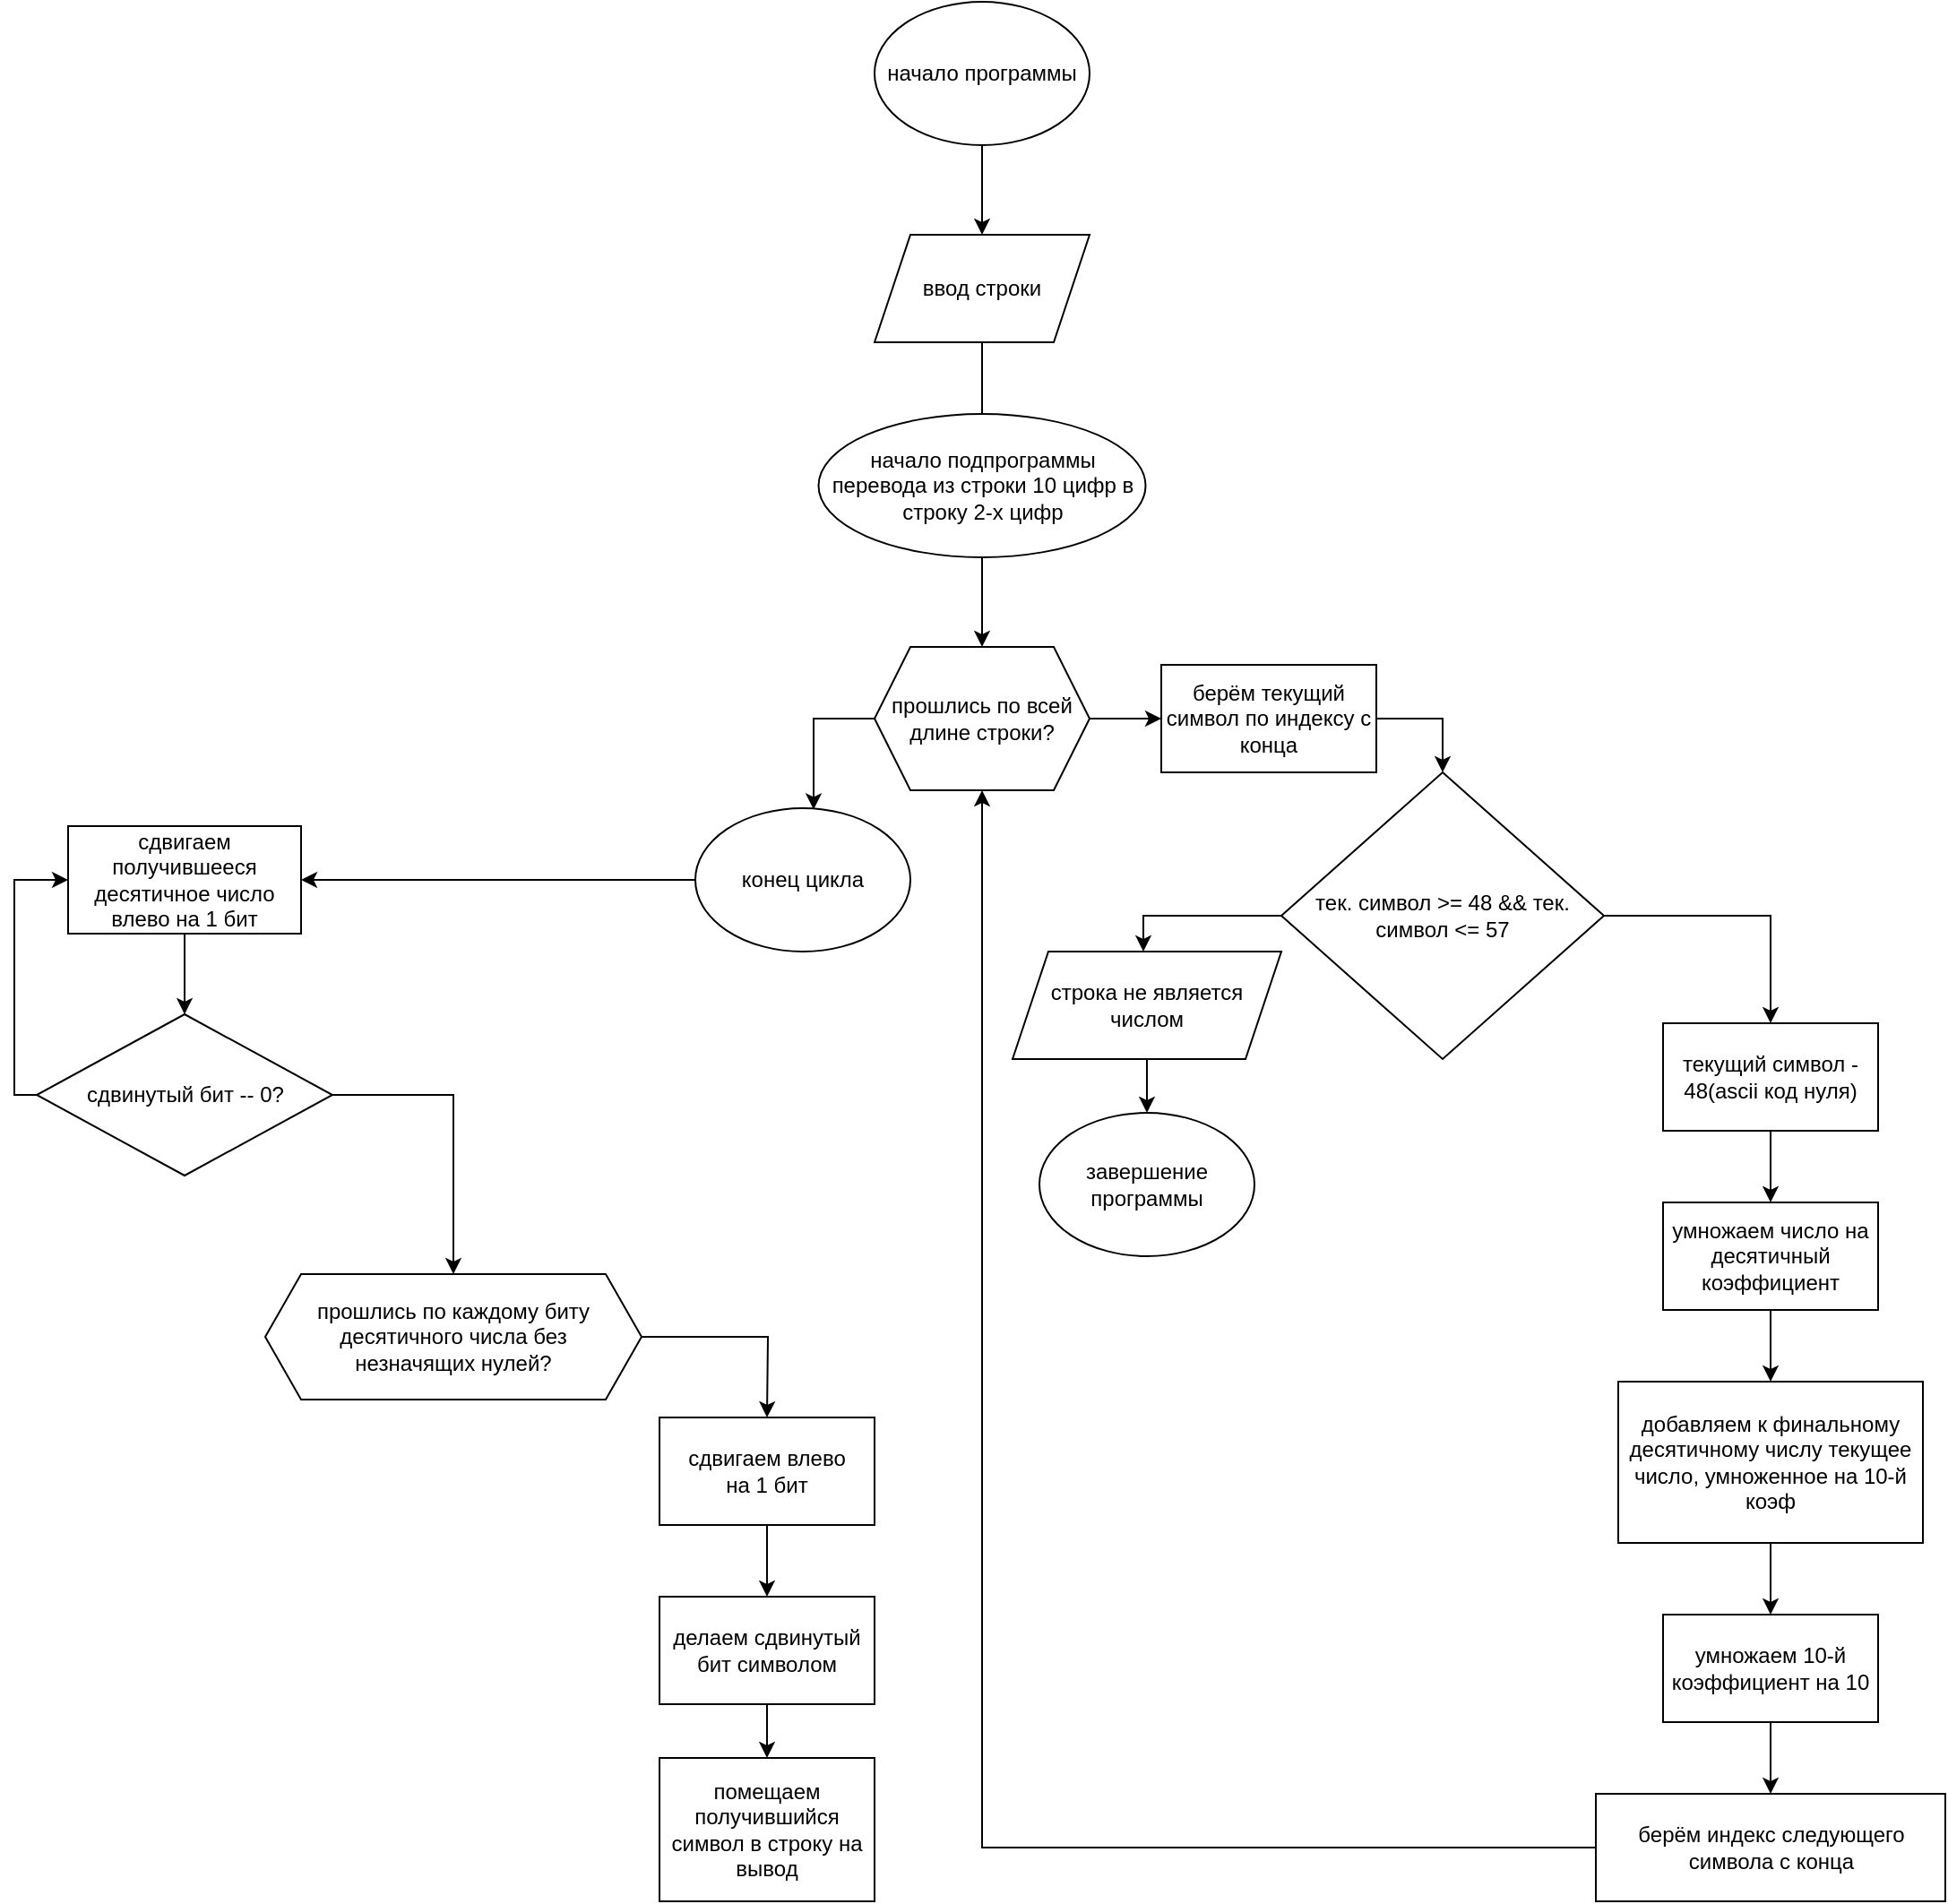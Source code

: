 <mxfile version="26.1.0">
  <diagram id="C5RBs43oDa-KdzZeNtuy" name="Page-1">
    <mxGraphModel dx="1621" dy="698" grid="1" gridSize="10" guides="1" tooltips="1" connect="1" arrows="1" fold="1" page="1" pageScale="1" pageWidth="827" pageHeight="1169" math="0" shadow="0">
      <root>
        <mxCell id="WIyWlLk6GJQsqaUBKTNV-0" />
        <mxCell id="WIyWlLk6GJQsqaUBKTNV-1" parent="WIyWlLk6GJQsqaUBKTNV-0" />
        <mxCell id="5fV1kzE_wfEQVig91Vzh-1" style="edgeStyle=orthogonalEdgeStyle;rounded=0;orthogonalLoop=1;jettySize=auto;html=1;entryX=0.5;entryY=0;entryDx=0;entryDy=0;" parent="WIyWlLk6GJQsqaUBKTNV-1" source="5fV1kzE_wfEQVig91Vzh-0" target="5fV1kzE_wfEQVig91Vzh-2" edge="1">
          <mxGeometry relative="1" as="geometry">
            <mxPoint x="414" y="370" as="targetPoint" />
          </mxGeometry>
        </mxCell>
        <mxCell id="5fV1kzE_wfEQVig91Vzh-0" value="ввод строки" style="shape=parallelogram;perimeter=parallelogramPerimeter;whiteSpace=wrap;html=1;fixedSize=1;" parent="WIyWlLk6GJQsqaUBKTNV-1" vertex="1">
          <mxGeometry x="300" y="150" width="120" height="60" as="geometry" />
        </mxCell>
        <mxCell id="OpSav2Jw1ReQop_rSbhb-10" style="edgeStyle=orthogonalEdgeStyle;rounded=0;orthogonalLoop=1;jettySize=auto;html=1;entryX=0.55;entryY=0.009;entryDx=0;entryDy=0;entryPerimeter=0;" edge="1" parent="WIyWlLk6GJQsqaUBKTNV-1" source="5fV1kzE_wfEQVig91Vzh-2" target="5fV1kzE_wfEQVig91Vzh-7">
          <mxGeometry relative="1" as="geometry">
            <mxPoint x="250" y="420" as="targetPoint" />
            <Array as="points">
              <mxPoint x="266" y="420" />
            </Array>
          </mxGeometry>
        </mxCell>
        <mxCell id="OpSav2Jw1ReQop_rSbhb-12" style="edgeStyle=orthogonalEdgeStyle;rounded=0;orthogonalLoop=1;jettySize=auto;html=1;" edge="1" parent="WIyWlLk6GJQsqaUBKTNV-1" source="5fV1kzE_wfEQVig91Vzh-2" target="OpSav2Jw1ReQop_rSbhb-11">
          <mxGeometry relative="1" as="geometry" />
        </mxCell>
        <mxCell id="5fV1kzE_wfEQVig91Vzh-2" value="прошлись по всей длине строки?" style="shape=hexagon;perimeter=hexagonPerimeter2;whiteSpace=wrap;html=1;fixedSize=1;" parent="WIyWlLk6GJQsqaUBKTNV-1" vertex="1">
          <mxGeometry x="300" y="380" width="120" height="80" as="geometry" />
        </mxCell>
        <mxCell id="OpSav2Jw1ReQop_rSbhb-1" style="edgeStyle=orthogonalEdgeStyle;rounded=0;orthogonalLoop=1;jettySize=auto;html=1;" edge="1" parent="WIyWlLk6GJQsqaUBKTNV-1" source="5fV1kzE_wfEQVig91Vzh-5" target="OpSav2Jw1ReQop_rSbhb-0">
          <mxGeometry relative="1" as="geometry" />
        </mxCell>
        <mxCell id="5fV1kzE_wfEQVig91Vzh-5" value="текущий символ - 48(ascii код нуля)" style="rounded=0;whiteSpace=wrap;html=1;" parent="WIyWlLk6GJQsqaUBKTNV-1" vertex="1">
          <mxGeometry x="740" y="590" width="120" height="60" as="geometry" />
        </mxCell>
        <mxCell id="OpSav2Jw1ReQop_rSbhb-15" value="" style="edgeStyle=orthogonalEdgeStyle;rounded=0;orthogonalLoop=1;jettySize=auto;html=1;" edge="1" parent="WIyWlLk6GJQsqaUBKTNV-1" source="5fV1kzE_wfEQVig91Vzh-7" target="OpSav2Jw1ReQop_rSbhb-14">
          <mxGeometry relative="1" as="geometry" />
        </mxCell>
        <mxCell id="5fV1kzE_wfEQVig91Vzh-7" value="конец цикла" style="ellipse;whiteSpace=wrap;html=1;" parent="WIyWlLk6GJQsqaUBKTNV-1" vertex="1">
          <mxGeometry x="200" y="470" width="120" height="80" as="geometry" />
        </mxCell>
        <mxCell id="5fV1kzE_wfEQVig91Vzh-14" style="edgeStyle=orthogonalEdgeStyle;rounded=0;orthogonalLoop=1;jettySize=auto;html=1;entryX=0.5;entryY=0;entryDx=0;entryDy=0;" parent="WIyWlLk6GJQsqaUBKTNV-1" source="5fV1kzE_wfEQVig91Vzh-10" target="5fV1kzE_wfEQVig91Vzh-5" edge="1">
          <mxGeometry relative="1" as="geometry">
            <mxPoint x="800" y="530" as="targetPoint" />
          </mxGeometry>
        </mxCell>
        <mxCell id="5fV1kzE_wfEQVig91Vzh-19" style="edgeStyle=orthogonalEdgeStyle;rounded=0;orthogonalLoop=1;jettySize=auto;html=1;" parent="WIyWlLk6GJQsqaUBKTNV-1" source="5fV1kzE_wfEQVig91Vzh-10" target="5fV1kzE_wfEQVig91Vzh-16" edge="1">
          <mxGeometry relative="1" as="geometry">
            <mxPoint x="460" y="530" as="targetPoint" />
            <Array as="points">
              <mxPoint x="450" y="530" />
            </Array>
          </mxGeometry>
        </mxCell>
        <mxCell id="5fV1kzE_wfEQVig91Vzh-10" value="тек. символ &amp;gt;= 48 &amp;amp;&amp;amp; тек. символ &amp;lt;= 57" style="rhombus;whiteSpace=wrap;html=1;" parent="WIyWlLk6GJQsqaUBKTNV-1" vertex="1">
          <mxGeometry x="527" y="450" width="180" height="160" as="geometry" />
        </mxCell>
        <mxCell id="5fV1kzE_wfEQVig91Vzh-21" style="edgeStyle=orthogonalEdgeStyle;rounded=0;orthogonalLoop=1;jettySize=auto;html=1;entryX=0.5;entryY=0;entryDx=0;entryDy=0;" parent="WIyWlLk6GJQsqaUBKTNV-1" source="5fV1kzE_wfEQVig91Vzh-16" target="5fV1kzE_wfEQVig91Vzh-20" edge="1">
          <mxGeometry relative="1" as="geometry" />
        </mxCell>
        <mxCell id="5fV1kzE_wfEQVig91Vzh-16" value="строка не является числом" style="shape=parallelogram;perimeter=parallelogramPerimeter;whiteSpace=wrap;html=1;fixedSize=1;" parent="WIyWlLk6GJQsqaUBKTNV-1" vertex="1">
          <mxGeometry x="377" y="550" width="150" height="60" as="geometry" />
        </mxCell>
        <mxCell id="5fV1kzE_wfEQVig91Vzh-20" value="завершение программы" style="ellipse;whiteSpace=wrap;html=1;" parent="WIyWlLk6GJQsqaUBKTNV-1" vertex="1">
          <mxGeometry x="392" y="640" width="120" height="80" as="geometry" />
        </mxCell>
        <mxCell id="OpSav2Jw1ReQop_rSbhb-3" style="edgeStyle=orthogonalEdgeStyle;rounded=0;orthogonalLoop=1;jettySize=auto;html=1;" edge="1" parent="WIyWlLk6GJQsqaUBKTNV-1" source="OpSav2Jw1ReQop_rSbhb-0" target="OpSav2Jw1ReQop_rSbhb-2">
          <mxGeometry relative="1" as="geometry" />
        </mxCell>
        <mxCell id="OpSav2Jw1ReQop_rSbhb-0" value="умножаем число на десятичный коэффициент" style="rounded=0;whiteSpace=wrap;html=1;" vertex="1" parent="WIyWlLk6GJQsqaUBKTNV-1">
          <mxGeometry x="740" y="690" width="120" height="60" as="geometry" />
        </mxCell>
        <mxCell id="OpSav2Jw1ReQop_rSbhb-5" style="edgeStyle=orthogonalEdgeStyle;rounded=0;orthogonalLoop=1;jettySize=auto;html=1;" edge="1" parent="WIyWlLk6GJQsqaUBKTNV-1" source="OpSav2Jw1ReQop_rSbhb-2" target="OpSav2Jw1ReQop_rSbhb-4">
          <mxGeometry relative="1" as="geometry" />
        </mxCell>
        <mxCell id="OpSav2Jw1ReQop_rSbhb-2" value="добавляем к финальному десятичному числу текущее число, умноженное на 10-й коэф" style="rounded=0;whiteSpace=wrap;html=1;" vertex="1" parent="WIyWlLk6GJQsqaUBKTNV-1">
          <mxGeometry x="715" y="790" width="170" height="90" as="geometry" />
        </mxCell>
        <mxCell id="OpSav2Jw1ReQop_rSbhb-36" value="" style="edgeStyle=orthogonalEdgeStyle;rounded=0;orthogonalLoop=1;jettySize=auto;html=1;" edge="1" parent="WIyWlLk6GJQsqaUBKTNV-1" source="OpSav2Jw1ReQop_rSbhb-4" target="OpSav2Jw1ReQop_rSbhb-35">
          <mxGeometry relative="1" as="geometry" />
        </mxCell>
        <mxCell id="OpSav2Jw1ReQop_rSbhb-4" value="умножаем 10-й коэффициент на 10" style="rounded=0;whiteSpace=wrap;html=1;" vertex="1" parent="WIyWlLk6GJQsqaUBKTNV-1">
          <mxGeometry x="740" y="920" width="120" height="60" as="geometry" />
        </mxCell>
        <mxCell id="OpSav2Jw1ReQop_rSbhb-13" style="edgeStyle=orthogonalEdgeStyle;rounded=0;orthogonalLoop=1;jettySize=auto;html=1;entryX=0.5;entryY=0;entryDx=0;entryDy=0;" edge="1" parent="WIyWlLk6GJQsqaUBKTNV-1" source="OpSav2Jw1ReQop_rSbhb-11" target="5fV1kzE_wfEQVig91Vzh-10">
          <mxGeometry relative="1" as="geometry">
            <mxPoint x="620" y="420" as="targetPoint" />
            <Array as="points">
              <mxPoint x="617" y="420" />
            </Array>
          </mxGeometry>
        </mxCell>
        <mxCell id="OpSav2Jw1ReQop_rSbhb-11" value="берём текущий символ по индексу с конца" style="rounded=0;whiteSpace=wrap;html=1;" vertex="1" parent="WIyWlLk6GJQsqaUBKTNV-1">
          <mxGeometry x="460" y="390" width="120" height="60" as="geometry" />
        </mxCell>
        <mxCell id="OpSav2Jw1ReQop_rSbhb-20" value="" style="edgeStyle=orthogonalEdgeStyle;rounded=0;orthogonalLoop=1;jettySize=auto;html=1;" edge="1" parent="WIyWlLk6GJQsqaUBKTNV-1" source="OpSav2Jw1ReQop_rSbhb-14" target="OpSav2Jw1ReQop_rSbhb-19">
          <mxGeometry relative="1" as="geometry" />
        </mxCell>
        <mxCell id="OpSav2Jw1ReQop_rSbhb-14" value="сдвигаем получившееся десятичное число влево на 1 бит" style="whiteSpace=wrap;html=1;" vertex="1" parent="WIyWlLk6GJQsqaUBKTNV-1">
          <mxGeometry x="-150" y="480" width="130" height="60" as="geometry" />
        </mxCell>
        <mxCell id="OpSav2Jw1ReQop_rSbhb-21" style="edgeStyle=orthogonalEdgeStyle;rounded=0;orthogonalLoop=1;jettySize=auto;html=1;entryX=0;entryY=0.5;entryDx=0;entryDy=0;" edge="1" parent="WIyWlLk6GJQsqaUBKTNV-1" source="OpSav2Jw1ReQop_rSbhb-19" target="OpSav2Jw1ReQop_rSbhb-14">
          <mxGeometry relative="1" as="geometry">
            <mxPoint x="-90" y="510" as="targetPoint" />
            <Array as="points">
              <mxPoint x="-180" y="630" />
              <mxPoint x="-180" y="510" />
            </Array>
          </mxGeometry>
        </mxCell>
        <mxCell id="OpSav2Jw1ReQop_rSbhb-28" style="edgeStyle=orthogonalEdgeStyle;rounded=0;orthogonalLoop=1;jettySize=auto;html=1;" edge="1" parent="WIyWlLk6GJQsqaUBKTNV-1" source="OpSav2Jw1ReQop_rSbhb-19" target="OpSav2Jw1ReQop_rSbhb-24">
          <mxGeometry relative="1" as="geometry">
            <Array as="points">
              <mxPoint x="65" y="630" />
            </Array>
          </mxGeometry>
        </mxCell>
        <mxCell id="OpSav2Jw1ReQop_rSbhb-19" value="сдвинутый бит -- 0?" style="rhombus;whiteSpace=wrap;html=1;" vertex="1" parent="WIyWlLk6GJQsqaUBKTNV-1">
          <mxGeometry x="-167.5" y="585" width="165" height="90" as="geometry" />
        </mxCell>
        <mxCell id="OpSav2Jw1ReQop_rSbhb-29" style="edgeStyle=orthogonalEdgeStyle;rounded=0;orthogonalLoop=1;jettySize=auto;html=1;" edge="1" parent="WIyWlLk6GJQsqaUBKTNV-1" source="OpSav2Jw1ReQop_rSbhb-24">
          <mxGeometry relative="1" as="geometry">
            <mxPoint x="240" y="810" as="targetPoint" />
          </mxGeometry>
        </mxCell>
        <mxCell id="OpSav2Jw1ReQop_rSbhb-24" value="&lt;div&gt;прошлись по каждому биту десятичного числа без&lt;/div&gt;&lt;div&gt;незначящих нулей?&lt;/div&gt;" style="shape=hexagon;perimeter=hexagonPerimeter2;whiteSpace=wrap;html=1;fixedSize=1;" vertex="1" parent="WIyWlLk6GJQsqaUBKTNV-1">
          <mxGeometry x="-40" y="730" width="210" height="70" as="geometry" />
        </mxCell>
        <mxCell id="OpSav2Jw1ReQop_rSbhb-26" value="начало подпрограммы перевода из строки 10 цифр в строку 2-х цифр" style="ellipse;whiteSpace=wrap;html=1;" vertex="1" parent="WIyWlLk6GJQsqaUBKTNV-1">
          <mxGeometry x="268.75" y="250" width="182.5" height="80" as="geometry" />
        </mxCell>
        <mxCell id="OpSav2Jw1ReQop_rSbhb-31" style="edgeStyle=orthogonalEdgeStyle;rounded=0;orthogonalLoop=1;jettySize=auto;html=1;" edge="1" parent="WIyWlLk6GJQsqaUBKTNV-1" source="OpSav2Jw1ReQop_rSbhb-30" target="5fV1kzE_wfEQVig91Vzh-0">
          <mxGeometry relative="1" as="geometry" />
        </mxCell>
        <mxCell id="OpSav2Jw1ReQop_rSbhb-30" value="начало программы" style="ellipse;whiteSpace=wrap;html=1;" vertex="1" parent="WIyWlLk6GJQsqaUBKTNV-1">
          <mxGeometry x="300" y="20" width="120" height="80" as="geometry" />
        </mxCell>
        <mxCell id="OpSav2Jw1ReQop_rSbhb-41" value="" style="edgeStyle=orthogonalEdgeStyle;rounded=0;orthogonalLoop=1;jettySize=auto;html=1;" edge="1" parent="WIyWlLk6GJQsqaUBKTNV-1" source="OpSav2Jw1ReQop_rSbhb-33" target="OpSav2Jw1ReQop_rSbhb-40">
          <mxGeometry relative="1" as="geometry" />
        </mxCell>
        <mxCell id="OpSav2Jw1ReQop_rSbhb-33" value="&lt;div&gt;сдвигаем влево&lt;/div&gt;&lt;div&gt;на 1 бит&lt;/div&gt;" style="rounded=0;whiteSpace=wrap;html=1;" vertex="1" parent="WIyWlLk6GJQsqaUBKTNV-1">
          <mxGeometry x="180" y="810" width="120" height="60" as="geometry" />
        </mxCell>
        <mxCell id="OpSav2Jw1ReQop_rSbhb-37" style="edgeStyle=orthogonalEdgeStyle;rounded=0;orthogonalLoop=1;jettySize=auto;html=1;entryX=0.5;entryY=1;entryDx=0;entryDy=0;" edge="1" parent="WIyWlLk6GJQsqaUBKTNV-1" source="OpSav2Jw1ReQop_rSbhb-35" target="5fV1kzE_wfEQVig91Vzh-2">
          <mxGeometry relative="1" as="geometry" />
        </mxCell>
        <mxCell id="OpSav2Jw1ReQop_rSbhb-35" value="берём индекс следующего символа с конца" style="whiteSpace=wrap;html=1;rounded=0;" vertex="1" parent="WIyWlLk6GJQsqaUBKTNV-1">
          <mxGeometry x="702.5" y="1020" width="195" height="60" as="geometry" />
        </mxCell>
        <mxCell id="OpSav2Jw1ReQop_rSbhb-43" value="" style="edgeStyle=orthogonalEdgeStyle;rounded=0;orthogonalLoop=1;jettySize=auto;html=1;" edge="1" parent="WIyWlLk6GJQsqaUBKTNV-1" source="OpSav2Jw1ReQop_rSbhb-40" target="OpSav2Jw1ReQop_rSbhb-42">
          <mxGeometry relative="1" as="geometry" />
        </mxCell>
        <mxCell id="OpSav2Jw1ReQop_rSbhb-40" value="делаем сдвинутый бит символом" style="whiteSpace=wrap;html=1;rounded=0;" vertex="1" parent="WIyWlLk6GJQsqaUBKTNV-1">
          <mxGeometry x="180" y="910" width="120" height="60" as="geometry" />
        </mxCell>
        <mxCell id="OpSav2Jw1ReQop_rSbhb-42" value="помещаем получившийся символ в строку на вывод" style="whiteSpace=wrap;html=1;rounded=0;" vertex="1" parent="WIyWlLk6GJQsqaUBKTNV-1">
          <mxGeometry x="180" y="1000" width="120" height="80" as="geometry" />
        </mxCell>
      </root>
    </mxGraphModel>
  </diagram>
</mxfile>
